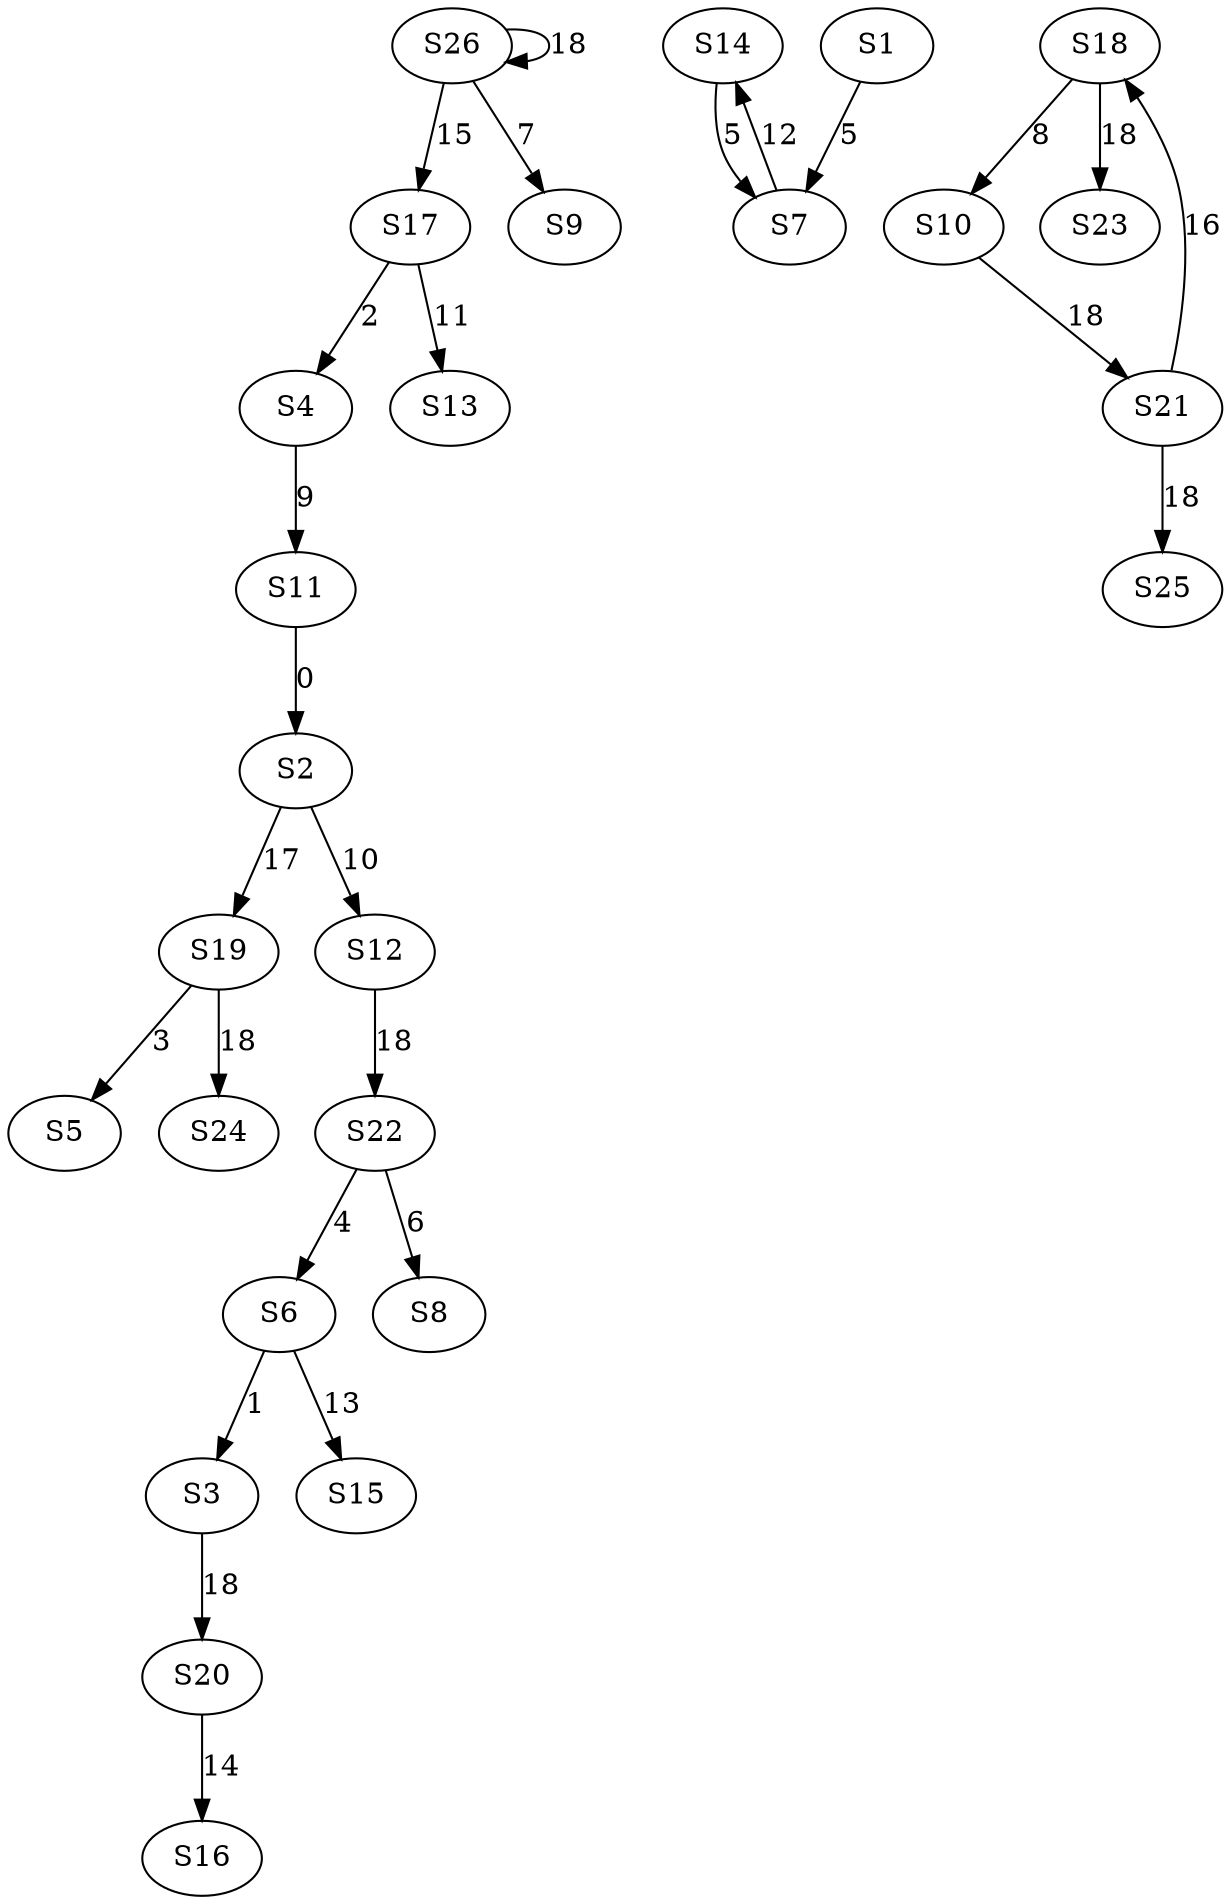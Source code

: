 strict digraph {
	S11 -> S2 [ label = 0 ];
	S6 -> S3 [ label = 1 ];
	S17 -> S4 [ label = 2 ];
	S19 -> S5 [ label = 3 ];
	S22 -> S6 [ label = 4 ];
	S14 -> S7 [ label = 5 ];
	S22 -> S8 [ label = 6 ];
	S26 -> S9 [ label = 7 ];
	S18 -> S10 [ label = 8 ];
	S4 -> S11 [ label = 9 ];
	S2 -> S12 [ label = 10 ];
	S17 -> S13 [ label = 11 ];
	S7 -> S14 [ label = 12 ];
	S6 -> S15 [ label = 13 ];
	S20 -> S16 [ label = 14 ];
	S26 -> S17 [ label = 15 ];
	S21 -> S18 [ label = 16 ];
	S2 -> S19 [ label = 17 ];
	S3 -> S20 [ label = 18 ];
	S10 -> S21 [ label = 18 ];
	S12 -> S22 [ label = 18 ];
	S18 -> S23 [ label = 18 ];
	S19 -> S24 [ label = 18 ];
	S21 -> S25 [ label = 18 ];
	S26 -> S26 [ label = 18 ];
	S1 -> S7 [ label = 5 ];
}